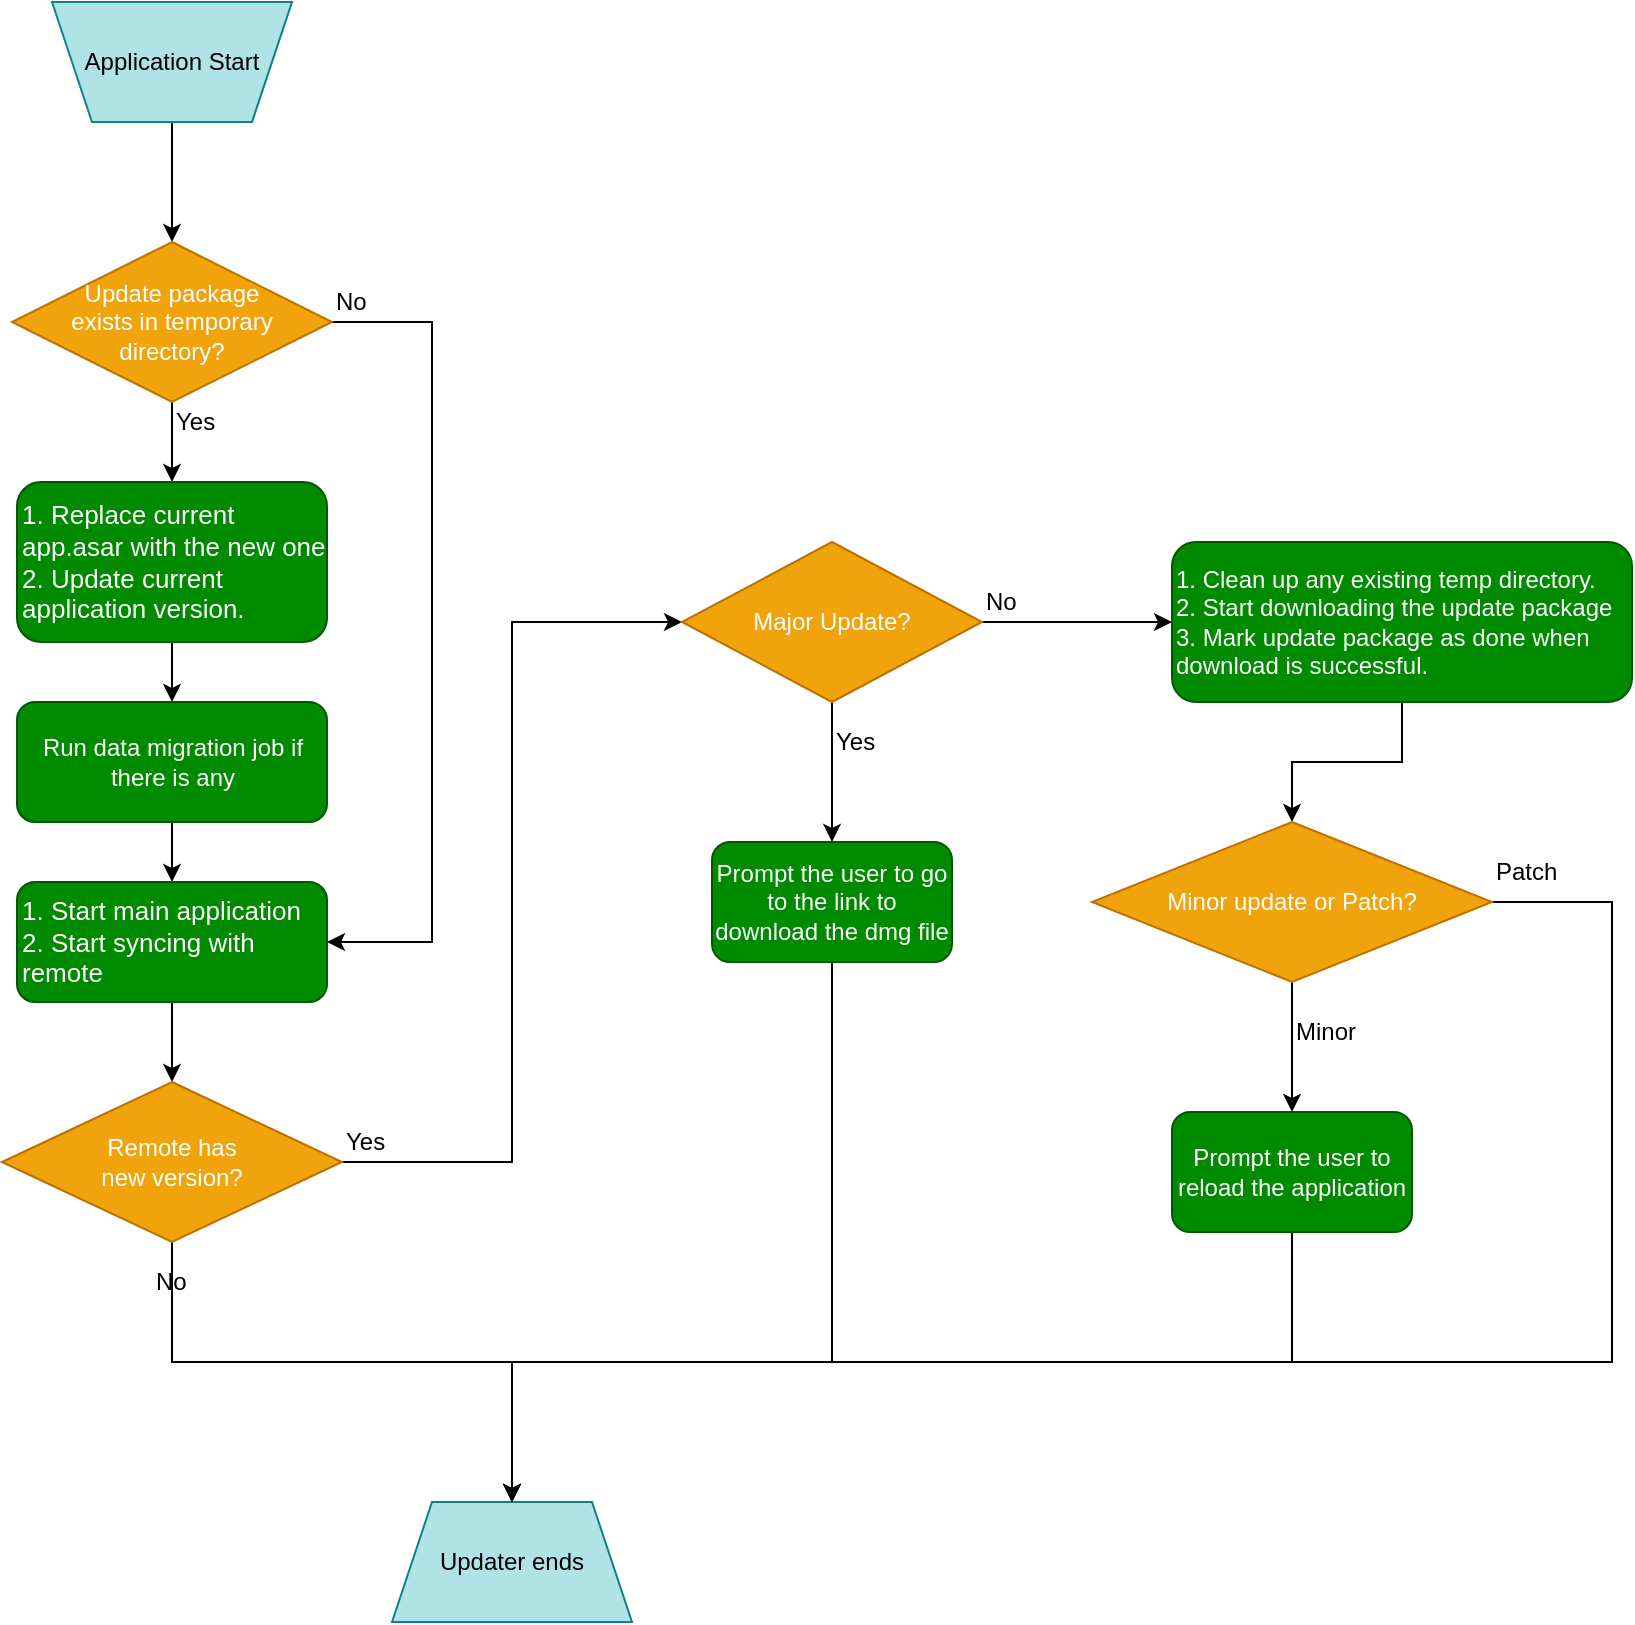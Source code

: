 <mxfile version="13.6.5">
    <diagram id="QG_13pFA7DlrZ7mGc2Wk" name="Page-1">
        <mxGraphModel dx="1535" dy="930" grid="1" gridSize="10" guides="1" tooltips="1" connect="1" arrows="1" fold="1" page="1" pageScale="1" pageWidth="1100" pageHeight="850" math="0" shadow="0">
            <root>
                <mxCell id="0"/>
                <mxCell id="1" parent="0"/>
                <mxCell id="o7UdospxKgyLBw0vvj6Q-5" value="" style="edgeStyle=orthogonalEdgeStyle;rounded=0;orthogonalLoop=1;jettySize=auto;html=1;align=left;" parent="1" source="o7UdospxKgyLBw0vvj6Q-3" target="o7UdospxKgyLBw0vvj6Q-4" edge="1">
                    <mxGeometry relative="1" as="geometry"/>
                </mxCell>
                <mxCell id="o7UdospxKgyLBw0vvj6Q-3" value="Application Start" style="shape=trapezoid;perimeter=trapezoidPerimeter;whiteSpace=wrap;html=1;fixedSize=1;flipV=1;fillColor=#b0e3e6;strokeColor=#0e8088;align=center;" parent="1" vertex="1">
                    <mxGeometry x="120" y="20" width="120" height="60" as="geometry"/>
                </mxCell>
                <mxCell id="o7UdospxKgyLBw0vvj6Q-10" value="" style="edgeStyle=orthogonalEdgeStyle;rounded=0;orthogonalLoop=1;jettySize=auto;html=1;align=left;" parent="1" source="o7UdospxKgyLBw0vvj6Q-4" target="o7UdospxKgyLBw0vvj6Q-9" edge="1">
                    <mxGeometry relative="1" as="geometry"/>
                </mxCell>
                <mxCell id="o7UdospxKgyLBw0vvj6Q-18" style="edgeStyle=orthogonalEdgeStyle;rounded=0;orthogonalLoop=1;jettySize=auto;html=1;exitX=1;exitY=0.5;exitDx=0;exitDy=0;entryX=1;entryY=0.5;entryDx=0;entryDy=0;align=left;" parent="1" source="o7UdospxKgyLBw0vvj6Q-4" target="o7UdospxKgyLBw0vvj6Q-14" edge="1">
                    <mxGeometry relative="1" as="geometry">
                        <Array as="points">
                            <mxPoint x="310" y="180"/>
                            <mxPoint x="310" y="490"/>
                        </Array>
                    </mxGeometry>
                </mxCell>
                <mxCell id="o7UdospxKgyLBw0vvj6Q-4" value="Update package&lt;br&gt;exists in temporary&lt;br&gt;directory?" style="rhombus;whiteSpace=wrap;html=1;fillColor=#f0a30a;strokeColor=#BD7000;fontColor=#ffffff;align=center;" parent="1" vertex="1">
                    <mxGeometry x="100" y="140" width="160" height="80" as="geometry"/>
                </mxCell>
                <mxCell id="o7UdospxKgyLBw0vvj6Q-13" value="" style="edgeStyle=orthogonalEdgeStyle;rounded=0;orthogonalLoop=1;jettySize=auto;html=1;align=left;" parent="1" source="o7UdospxKgyLBw0vvj6Q-9" target="o7UdospxKgyLBw0vvj6Q-12" edge="1">
                    <mxGeometry relative="1" as="geometry"/>
                </mxCell>
                <mxCell id="o7UdospxKgyLBw0vvj6Q-9" value="&lt;font style=&quot;font-size: 13px&quot;&gt;1. Replace current app.asar with the new one&lt;br&gt;2. Update current application version.&lt;br&gt;&lt;/font&gt;" style="rounded=1;whiteSpace=wrap;html=1;fillColor=#008a00;strokeColor=#005700;fontColor=#ffffff;align=left;" parent="1" vertex="1">
                    <mxGeometry x="102.5" y="260" width="155" height="80" as="geometry"/>
                </mxCell>
                <mxCell id="o7UdospxKgyLBw0vvj6Q-11" value="Yes&lt;br&gt;" style="text;html=1;strokeColor=none;fillColor=none;align=left;verticalAlign=middle;whiteSpace=wrap;rounded=0;" parent="1" vertex="1">
                    <mxGeometry x="180" y="220" width="40" height="20" as="geometry"/>
                </mxCell>
                <mxCell id="o7UdospxKgyLBw0vvj6Q-15" value="" style="edgeStyle=orthogonalEdgeStyle;rounded=0;orthogonalLoop=1;jettySize=auto;html=1;align=left;" parent="1" source="o7UdospxKgyLBw0vvj6Q-12" target="o7UdospxKgyLBw0vvj6Q-14" edge="1">
                    <mxGeometry relative="1" as="geometry"/>
                </mxCell>
                <mxCell id="o7UdospxKgyLBw0vvj6Q-12" value="Run data migration job if there is any" style="rounded=1;whiteSpace=wrap;html=1;fillColor=#008a00;strokeColor=#005700;fontColor=#ffffff;align=center;" parent="1" vertex="1">
                    <mxGeometry x="102.5" y="370" width="155" height="60" as="geometry"/>
                </mxCell>
                <mxCell id="o7UdospxKgyLBw0vvj6Q-23" value="" style="edgeStyle=orthogonalEdgeStyle;rounded=0;orthogonalLoop=1;jettySize=auto;html=1;align=left;" parent="1" source="o7UdospxKgyLBw0vvj6Q-14" target="o7UdospxKgyLBw0vvj6Q-22" edge="1">
                    <mxGeometry relative="1" as="geometry"/>
                </mxCell>
                <mxCell id="o7UdospxKgyLBw0vvj6Q-14" value="&lt;div style=&quot;font-size: 13px&quot;&gt;&lt;font style=&quot;font-size: 13px&quot;&gt;1. Start main application&lt;/font&gt;&lt;/div&gt;&lt;div style=&quot;font-size: 13px&quot;&gt;&lt;font style=&quot;font-size: 13px&quot;&gt;2. Start syncing with remote&lt;/font&gt;&lt;/div&gt;" style="whiteSpace=wrap;html=1;rounded=1;align=left;fillColor=#008a00;strokeColor=#005700;fontColor=#ffffff;" parent="1" vertex="1">
                    <mxGeometry x="102.5" y="460" width="155" height="60" as="geometry"/>
                </mxCell>
                <mxCell id="o7UdospxKgyLBw0vvj6Q-19" value="No" style="text;html=1;strokeColor=none;fillColor=none;align=left;verticalAlign=middle;whiteSpace=wrap;rounded=0;" parent="1" vertex="1">
                    <mxGeometry x="260" y="160" width="40" height="20" as="geometry"/>
                </mxCell>
                <mxCell id="o7UdospxKgyLBw0vvj6Q-25" value="" style="edgeStyle=orthogonalEdgeStyle;rounded=0;orthogonalLoop=1;jettySize=auto;html=1;exitX=0.5;exitY=1;exitDx=0;exitDy=0;align=left;" parent="1" source="o7UdospxKgyLBw0vvj6Q-22" target="o7UdospxKgyLBw0vvj6Q-24" edge="1">
                    <mxGeometry relative="1" as="geometry">
                        <Array as="points">
                            <mxPoint x="180" y="700"/>
                            <mxPoint x="350" y="700"/>
                        </Array>
                    </mxGeometry>
                </mxCell>
                <mxCell id="o7UdospxKgyLBw0vvj6Q-28" value="" style="edgeStyle=orthogonalEdgeStyle;rounded=0;orthogonalLoop=1;jettySize=auto;html=1;entryX=0;entryY=0.5;entryDx=0;entryDy=0;align=left;" parent="1" source="o7UdospxKgyLBw0vvj6Q-22" target="o7UdospxKgyLBw0vvj6Q-27" edge="1">
                    <mxGeometry relative="1" as="geometry"/>
                </mxCell>
                <mxCell id="o7UdospxKgyLBw0vvj6Q-22" value="Remote has&lt;br&gt;new version?" style="rhombus;whiteSpace=wrap;html=1;fillColor=#f0a30a;strokeColor=#BD7000;fontColor=#ffffff;align=center;" parent="1" vertex="1">
                    <mxGeometry x="95" y="560" width="170" height="80" as="geometry"/>
                </mxCell>
                <mxCell id="o7UdospxKgyLBw0vvj6Q-24" value="Updater ends" style="shape=trapezoid;perimeter=trapezoidPerimeter;whiteSpace=wrap;html=1;fixedSize=1;fillColor=#b0e3e6;strokeColor=#0e8088;align=center;" parent="1" vertex="1">
                    <mxGeometry x="290" y="770" width="120" height="60" as="geometry"/>
                </mxCell>
                <mxCell id="o7UdospxKgyLBw0vvj6Q-26" value="No" style="text;html=1;strokeColor=none;fillColor=none;align=left;verticalAlign=middle;whiteSpace=wrap;rounded=0;" parent="1" vertex="1">
                    <mxGeometry x="170" y="650" width="40" height="20" as="geometry"/>
                </mxCell>
                <mxCell id="o7UdospxKgyLBw0vvj6Q-33" value="" style="edgeStyle=orthogonalEdgeStyle;rounded=0;orthogonalLoop=1;jettySize=auto;html=1;align=left;" parent="1" source="o7UdospxKgyLBw0vvj6Q-27" target="o7UdospxKgyLBw0vvj6Q-32" edge="1">
                    <mxGeometry relative="1" as="geometry"/>
                </mxCell>
                <mxCell id="o7UdospxKgyLBw0vvj6Q-37" value="" style="edgeStyle=orthogonalEdgeStyle;rounded=0;orthogonalLoop=1;jettySize=auto;html=1;align=left;" parent="1" source="o7UdospxKgyLBw0vvj6Q-27" target="o7UdospxKgyLBw0vvj6Q-36" edge="1">
                    <mxGeometry relative="1" as="geometry"/>
                </mxCell>
                <mxCell id="o7UdospxKgyLBw0vvj6Q-27" value="Major Update?" style="rhombus;whiteSpace=wrap;html=1;fillColor=#f0a30a;strokeColor=#BD7000;fontColor=#ffffff;align=center;" parent="1" vertex="1">
                    <mxGeometry x="435" y="290" width="150" height="80" as="geometry"/>
                </mxCell>
                <mxCell id="o7UdospxKgyLBw0vvj6Q-29" value="Yes&lt;br&gt;" style="text;html=1;strokeColor=none;fillColor=none;align=left;verticalAlign=middle;whiteSpace=wrap;rounded=0;" parent="1" vertex="1">
                    <mxGeometry x="265" y="580" width="40" height="20" as="geometry"/>
                </mxCell>
                <mxCell id="o7UdospxKgyLBw0vvj6Q-35" style="edgeStyle=orthogonalEdgeStyle;rounded=0;orthogonalLoop=1;jettySize=auto;html=1;exitX=0.5;exitY=1;exitDx=0;exitDy=0;entryX=0.5;entryY=0;entryDx=0;entryDy=0;align=left;" parent="1" source="o7UdospxKgyLBw0vvj6Q-32" target="o7UdospxKgyLBw0vvj6Q-24" edge="1">
                    <mxGeometry relative="1" as="geometry">
                        <Array as="points">
                            <mxPoint x="510" y="700"/>
                            <mxPoint x="350" y="700"/>
                        </Array>
                    </mxGeometry>
                </mxCell>
                <mxCell id="o7UdospxKgyLBw0vvj6Q-32" value="&lt;div&gt;Prompt the user to go to the&amp;nbsp;&lt;span&gt;link to download the dmg file&lt;/span&gt;&lt;/div&gt;" style="rounded=1;whiteSpace=wrap;html=1;fillColor=#008a00;strokeColor=#005700;fontColor=#ffffff;align=center;" parent="1" vertex="1">
                    <mxGeometry x="450" y="440" width="120" height="60" as="geometry"/>
                </mxCell>
                <mxCell id="o7UdospxKgyLBw0vvj6Q-34" value="Yes" style="text;html=1;strokeColor=none;fillColor=none;align=left;verticalAlign=middle;whiteSpace=wrap;rounded=0;" parent="1" vertex="1">
                    <mxGeometry x="510" y="380" width="40" height="20" as="geometry"/>
                </mxCell>
                <mxCell id="o7UdospxKgyLBw0vvj6Q-40" value="" style="edgeStyle=orthogonalEdgeStyle;rounded=0;orthogonalLoop=1;jettySize=auto;html=1;align=left;" parent="1" source="o7UdospxKgyLBw0vvj6Q-36" target="o7UdospxKgyLBw0vvj6Q-39" edge="1">
                    <mxGeometry relative="1" as="geometry"/>
                </mxCell>
                <mxCell id="o7UdospxKgyLBw0vvj6Q-36" value="&lt;span&gt;1. Clean up any existing temp directory.&lt;/span&gt;&lt;br&gt;&lt;span&gt;2. Start downloading the update package&lt;/span&gt;&lt;br&gt;3. Mark update package as done when download is successful." style="rounded=1;whiteSpace=wrap;html=1;fillColor=#008a00;strokeColor=#005700;fontColor=#ffffff;align=left;" parent="1" vertex="1">
                    <mxGeometry x="680" y="290" width="230" height="80" as="geometry"/>
                </mxCell>
                <mxCell id="o7UdospxKgyLBw0vvj6Q-38" value="No" style="text;html=1;strokeColor=none;fillColor=none;align=left;verticalAlign=middle;whiteSpace=wrap;rounded=0;" parent="1" vertex="1">
                    <mxGeometry x="585" y="310" width="40" height="20" as="geometry"/>
                </mxCell>
                <mxCell id="o7UdospxKgyLBw0vvj6Q-41" style="edgeStyle=orthogonalEdgeStyle;rounded=0;orthogonalLoop=1;jettySize=auto;html=1;exitX=1;exitY=0.5;exitDx=0;exitDy=0;entryX=0.5;entryY=0;entryDx=0;entryDy=0;align=left;" parent="1" source="o7UdospxKgyLBw0vvj6Q-39" target="o7UdospxKgyLBw0vvj6Q-24" edge="1">
                    <mxGeometry relative="1" as="geometry">
                        <Array as="points">
                            <mxPoint x="900" y="470"/>
                            <mxPoint x="900" y="700"/>
                            <mxPoint x="350" y="700"/>
                        </Array>
                    </mxGeometry>
                </mxCell>
                <mxCell id="o7UdospxKgyLBw0vvj6Q-43" value="" style="edgeStyle=orthogonalEdgeStyle;rounded=0;orthogonalLoop=1;jettySize=auto;html=1;align=left;" parent="1" source="o7UdospxKgyLBw0vvj6Q-39" target="o7UdospxKgyLBw0vvj6Q-42" edge="1">
                    <mxGeometry relative="1" as="geometry"/>
                </mxCell>
                <mxCell id="o7UdospxKgyLBw0vvj6Q-39" value="Minor update or Patch?" style="rhombus;whiteSpace=wrap;html=1;fillColor=#f0a30a;strokeColor=#BD7000;fontColor=#ffffff;align=center;" parent="1" vertex="1">
                    <mxGeometry x="640" y="430" width="200" height="80" as="geometry"/>
                </mxCell>
                <mxCell id="o7UdospxKgyLBw0vvj6Q-44" style="edgeStyle=orthogonalEdgeStyle;rounded=0;orthogonalLoop=1;jettySize=auto;html=1;exitX=0.5;exitY=1;exitDx=0;exitDy=0;entryX=0.5;entryY=0;entryDx=0;entryDy=0;align=left;" parent="1" source="o7UdospxKgyLBw0vvj6Q-42" target="o7UdospxKgyLBw0vvj6Q-24" edge="1">
                    <mxGeometry relative="1" as="geometry">
                        <Array as="points">
                            <mxPoint x="740" y="700"/>
                            <mxPoint x="350" y="700"/>
                        </Array>
                    </mxGeometry>
                </mxCell>
                <mxCell id="o7UdospxKgyLBw0vvj6Q-42" value="Prompt the user to reload the application" style="rounded=1;whiteSpace=wrap;html=1;fillColor=#008a00;strokeColor=#005700;fontColor=#ffffff;align=center;" parent="1" vertex="1">
                    <mxGeometry x="680" y="575" width="120" height="60" as="geometry"/>
                </mxCell>
                <mxCell id="o7UdospxKgyLBw0vvj6Q-46" value="Minor" style="text;html=1;strokeColor=none;fillColor=none;align=left;verticalAlign=middle;whiteSpace=wrap;rounded=0;" parent="1" vertex="1">
                    <mxGeometry x="740" y="525" width="40" height="20" as="geometry"/>
                </mxCell>
                <mxCell id="o7UdospxKgyLBw0vvj6Q-47" value="Patch" style="text;html=1;strokeColor=none;fillColor=none;align=left;verticalAlign=middle;whiteSpace=wrap;rounded=0;" parent="1" vertex="1">
                    <mxGeometry x="840" y="445" width="40" height="20" as="geometry"/>
                </mxCell>
            </root>
        </mxGraphModel>
    </diagram>
</mxfile>
